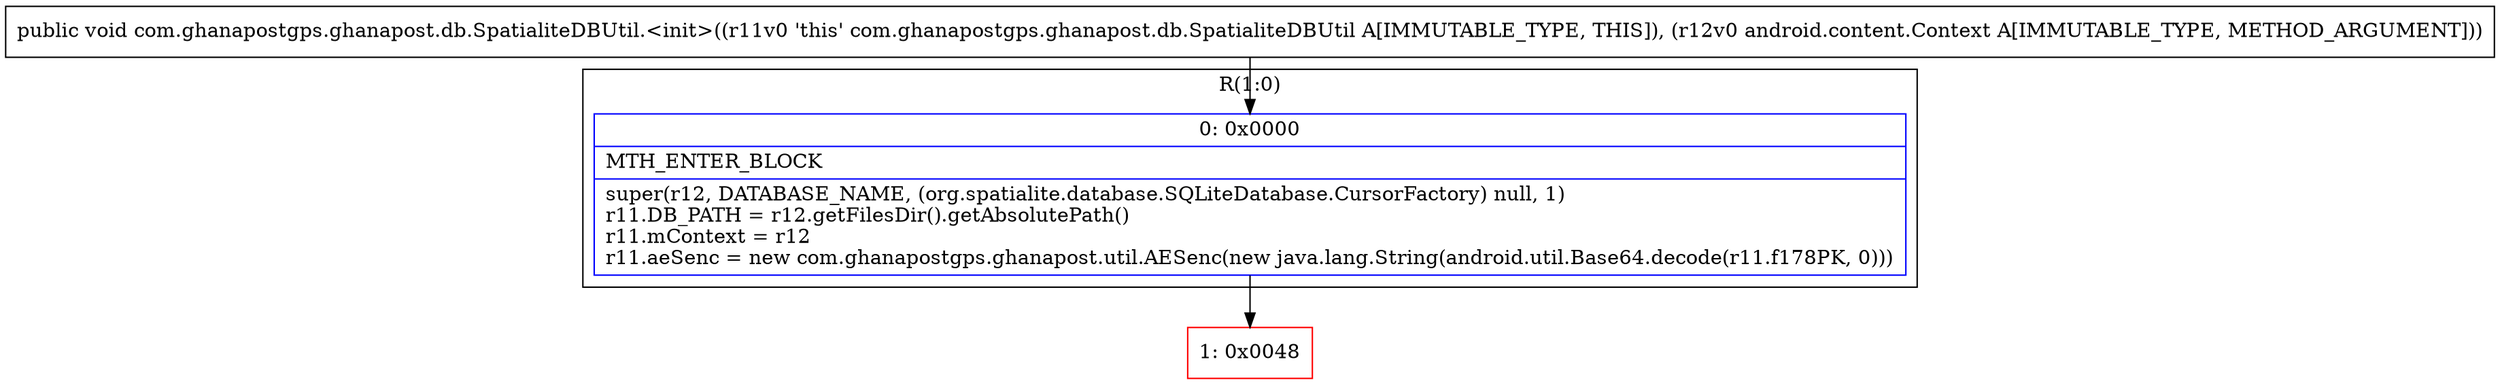 digraph "CFG forcom.ghanapostgps.ghanapost.db.SpatialiteDBUtil.\<init\>(Landroid\/content\/Context;)V" {
subgraph cluster_Region_312825866 {
label = "R(1:0)";
node [shape=record,color=blue];
Node_0 [shape=record,label="{0\:\ 0x0000|MTH_ENTER_BLOCK\l|super(r12, DATABASE_NAME, (org.spatialite.database.SQLiteDatabase.CursorFactory) null, 1)\lr11.DB_PATH = r12.getFilesDir().getAbsolutePath()\lr11.mContext = r12\lr11.aeSenc = new com.ghanapostgps.ghanapost.util.AESenc(new java.lang.String(android.util.Base64.decode(r11.f178PK, 0)))\l}"];
}
Node_1 [shape=record,color=red,label="{1\:\ 0x0048}"];
MethodNode[shape=record,label="{public void com.ghanapostgps.ghanapost.db.SpatialiteDBUtil.\<init\>((r11v0 'this' com.ghanapostgps.ghanapost.db.SpatialiteDBUtil A[IMMUTABLE_TYPE, THIS]), (r12v0 android.content.Context A[IMMUTABLE_TYPE, METHOD_ARGUMENT])) }"];
MethodNode -> Node_0;
Node_0 -> Node_1;
}

